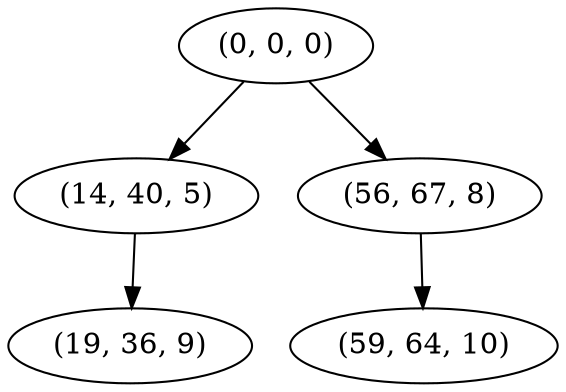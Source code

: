digraph tree {
    "(0, 0, 0)";
    "(14, 40, 5)";
    "(19, 36, 9)";
    "(56, 67, 8)";
    "(59, 64, 10)";
    "(0, 0, 0)" -> "(14, 40, 5)";
    "(0, 0, 0)" -> "(56, 67, 8)";
    "(14, 40, 5)" -> "(19, 36, 9)";
    "(56, 67, 8)" -> "(59, 64, 10)";
}
